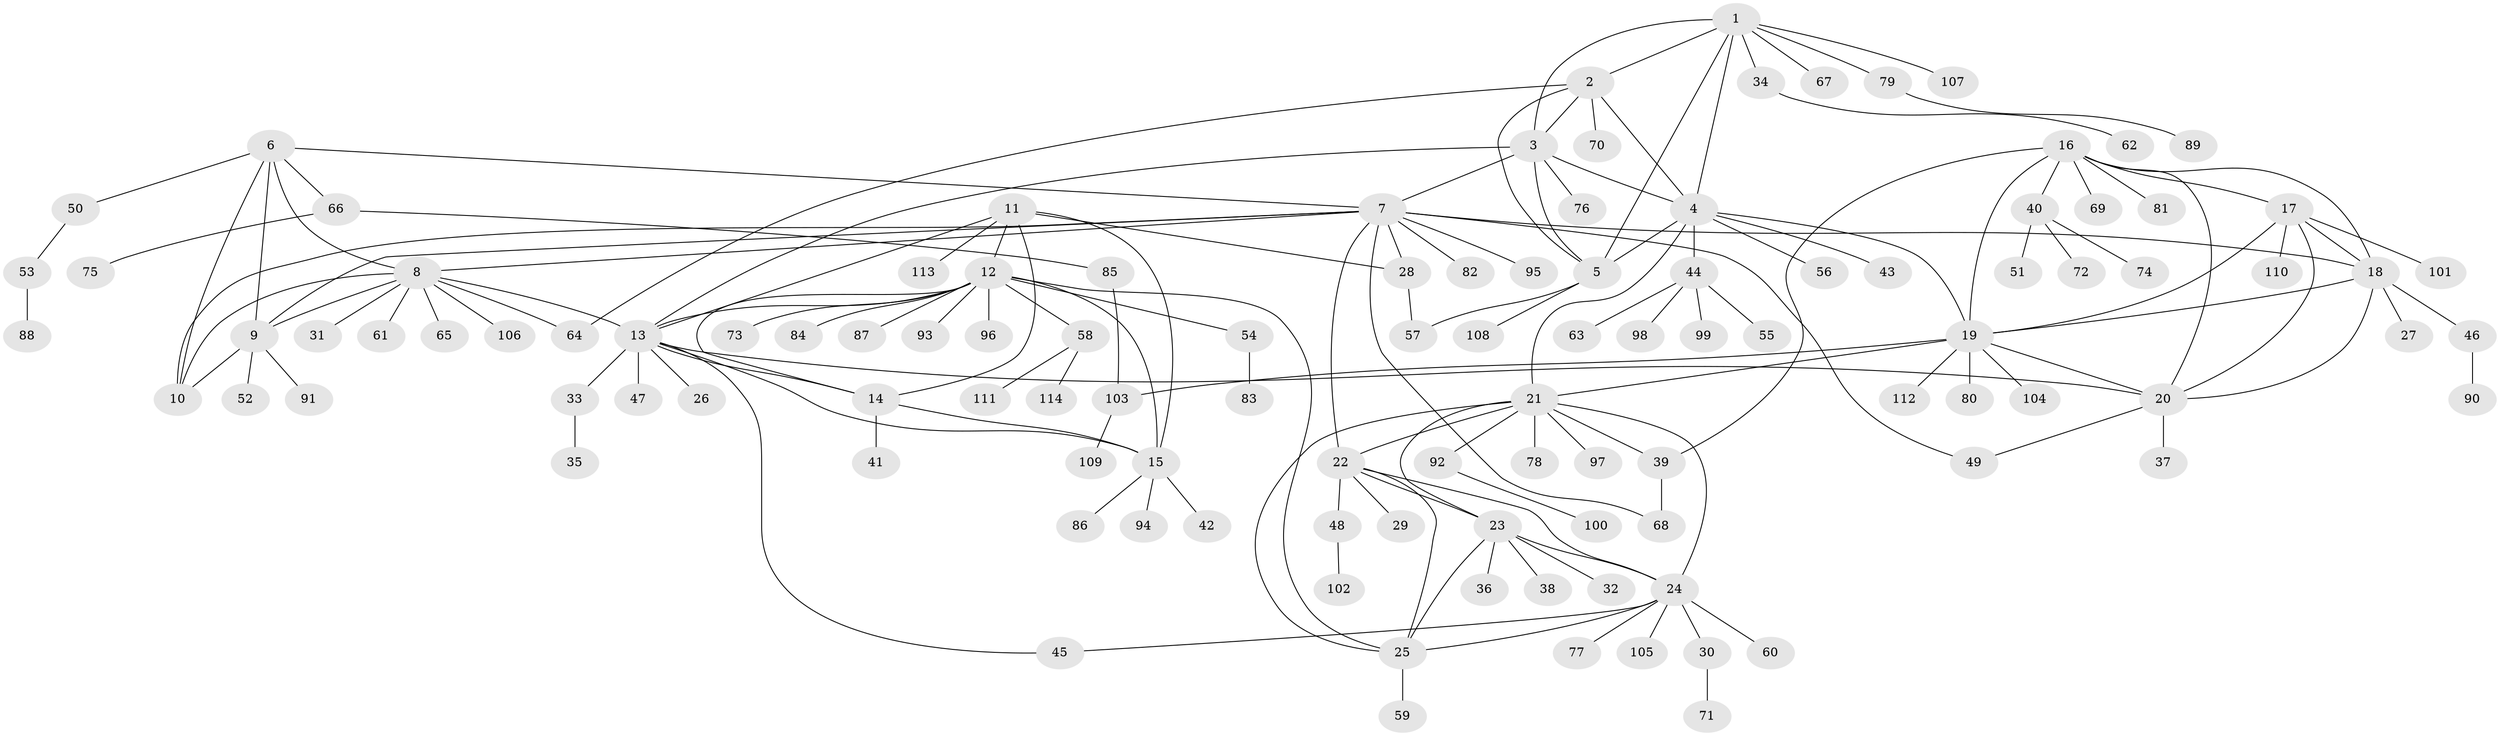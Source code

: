 // Generated by graph-tools (version 1.1) at 2025/02/03/09/25 03:02:37]
// undirected, 114 vertices, 157 edges
graph export_dot {
graph [start="1"]
  node [color=gray90,style=filled];
  1;
  2;
  3;
  4;
  5;
  6;
  7;
  8;
  9;
  10;
  11;
  12;
  13;
  14;
  15;
  16;
  17;
  18;
  19;
  20;
  21;
  22;
  23;
  24;
  25;
  26;
  27;
  28;
  29;
  30;
  31;
  32;
  33;
  34;
  35;
  36;
  37;
  38;
  39;
  40;
  41;
  42;
  43;
  44;
  45;
  46;
  47;
  48;
  49;
  50;
  51;
  52;
  53;
  54;
  55;
  56;
  57;
  58;
  59;
  60;
  61;
  62;
  63;
  64;
  65;
  66;
  67;
  68;
  69;
  70;
  71;
  72;
  73;
  74;
  75;
  76;
  77;
  78;
  79;
  80;
  81;
  82;
  83;
  84;
  85;
  86;
  87;
  88;
  89;
  90;
  91;
  92;
  93;
  94;
  95;
  96;
  97;
  98;
  99;
  100;
  101;
  102;
  103;
  104;
  105;
  106;
  107;
  108;
  109;
  110;
  111;
  112;
  113;
  114;
  1 -- 2;
  1 -- 3;
  1 -- 4;
  1 -- 5;
  1 -- 34;
  1 -- 67;
  1 -- 79;
  1 -- 107;
  2 -- 3;
  2 -- 4;
  2 -- 5;
  2 -- 64;
  2 -- 70;
  3 -- 4;
  3 -- 5;
  3 -- 7;
  3 -- 13;
  3 -- 76;
  4 -- 5;
  4 -- 19;
  4 -- 21;
  4 -- 43;
  4 -- 44;
  4 -- 56;
  5 -- 57;
  5 -- 108;
  6 -- 7;
  6 -- 8;
  6 -- 9;
  6 -- 10;
  6 -- 50;
  6 -- 66;
  7 -- 8;
  7 -- 9;
  7 -- 10;
  7 -- 18;
  7 -- 22;
  7 -- 28;
  7 -- 49;
  7 -- 68;
  7 -- 82;
  7 -- 95;
  8 -- 9;
  8 -- 10;
  8 -- 13;
  8 -- 31;
  8 -- 61;
  8 -- 64;
  8 -- 65;
  8 -- 106;
  9 -- 10;
  9 -- 52;
  9 -- 91;
  11 -- 12;
  11 -- 13;
  11 -- 14;
  11 -- 15;
  11 -- 28;
  11 -- 113;
  12 -- 13;
  12 -- 14;
  12 -- 15;
  12 -- 25;
  12 -- 54;
  12 -- 58;
  12 -- 73;
  12 -- 84;
  12 -- 87;
  12 -- 93;
  12 -- 96;
  13 -- 14;
  13 -- 15;
  13 -- 20;
  13 -- 26;
  13 -- 33;
  13 -- 45;
  13 -- 47;
  14 -- 15;
  14 -- 41;
  15 -- 42;
  15 -- 86;
  15 -- 94;
  16 -- 17;
  16 -- 18;
  16 -- 19;
  16 -- 20;
  16 -- 39;
  16 -- 40;
  16 -- 69;
  16 -- 81;
  17 -- 18;
  17 -- 19;
  17 -- 20;
  17 -- 101;
  17 -- 110;
  18 -- 19;
  18 -- 20;
  18 -- 27;
  18 -- 46;
  19 -- 20;
  19 -- 21;
  19 -- 80;
  19 -- 103;
  19 -- 104;
  19 -- 112;
  20 -- 37;
  20 -- 49;
  21 -- 22;
  21 -- 23;
  21 -- 24;
  21 -- 25;
  21 -- 39;
  21 -- 78;
  21 -- 92;
  21 -- 97;
  22 -- 23;
  22 -- 24;
  22 -- 25;
  22 -- 29;
  22 -- 48;
  23 -- 24;
  23 -- 25;
  23 -- 32;
  23 -- 36;
  23 -- 38;
  24 -- 25;
  24 -- 30;
  24 -- 45;
  24 -- 60;
  24 -- 77;
  24 -- 105;
  25 -- 59;
  28 -- 57;
  30 -- 71;
  33 -- 35;
  34 -- 62;
  39 -- 68;
  40 -- 51;
  40 -- 72;
  40 -- 74;
  44 -- 55;
  44 -- 63;
  44 -- 98;
  44 -- 99;
  46 -- 90;
  48 -- 102;
  50 -- 53;
  53 -- 88;
  54 -- 83;
  58 -- 111;
  58 -- 114;
  66 -- 75;
  66 -- 85;
  79 -- 89;
  85 -- 103;
  92 -- 100;
  103 -- 109;
}
